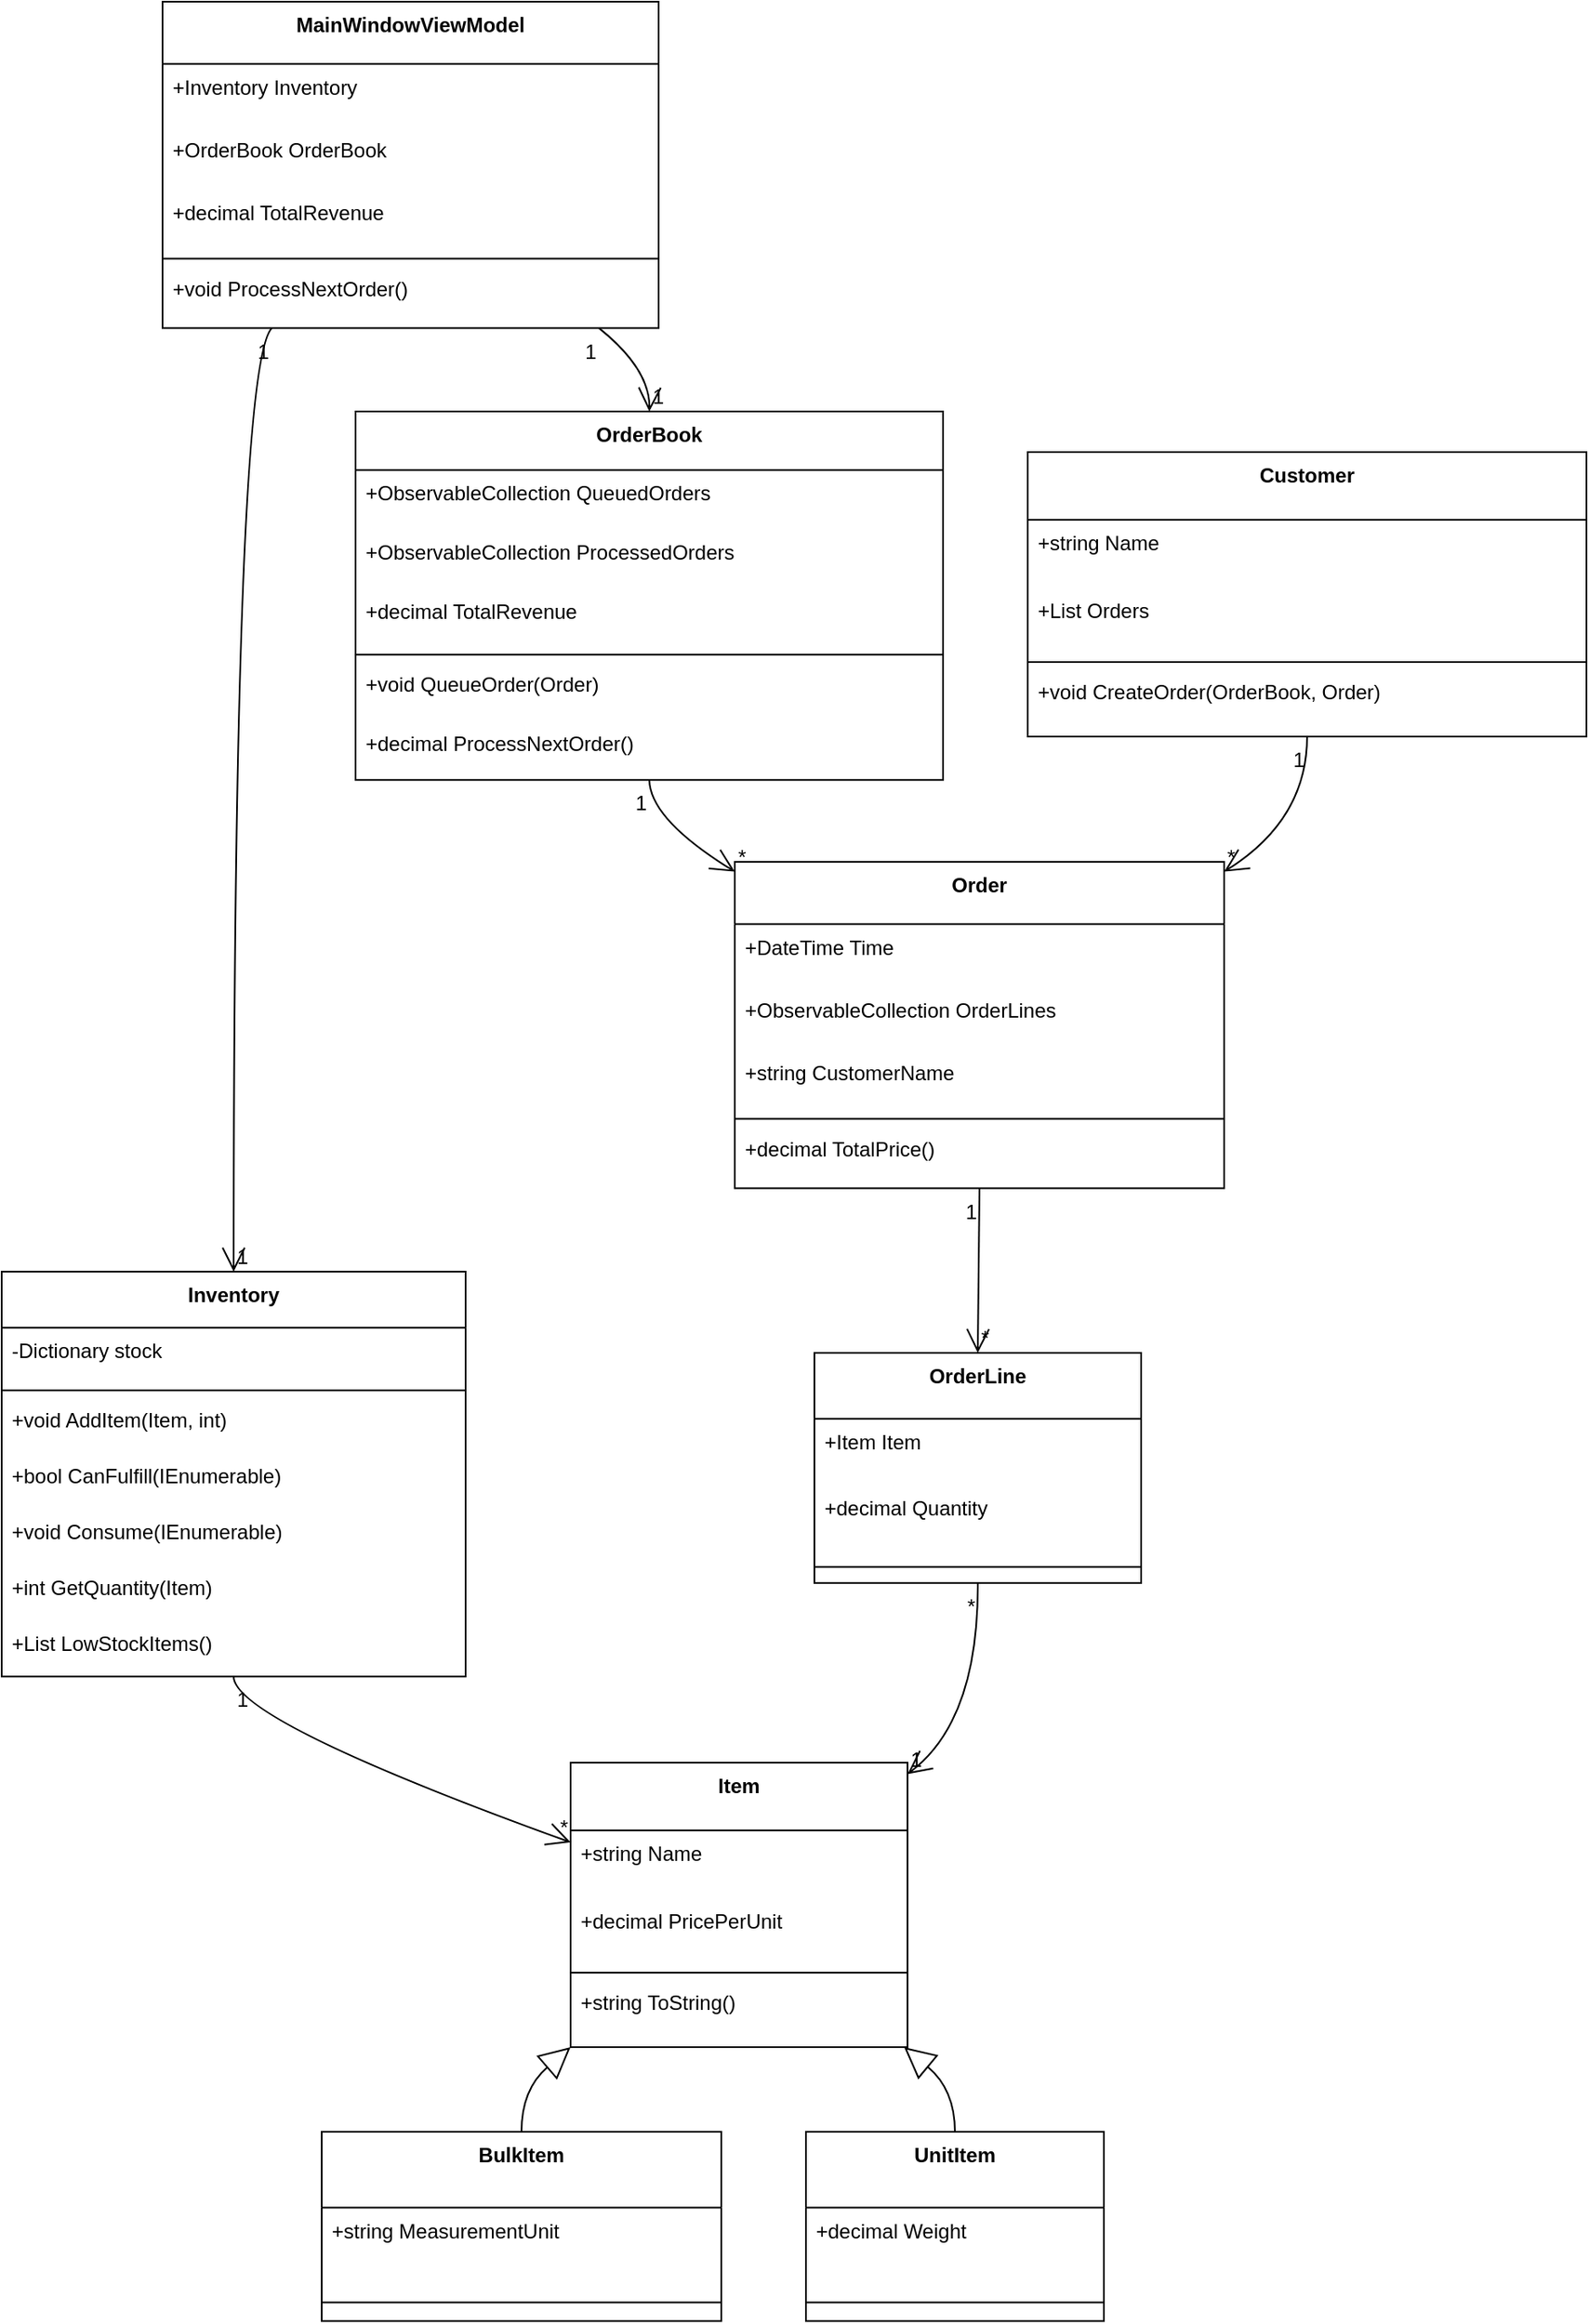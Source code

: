 <mxfile version="28.2.7">
  <diagram name="Side-1" id="l-Whsr1jBXI9UlGYqbKQ">
    <mxGraphModel dx="1829" dy="1785" grid="1" gridSize="10" guides="1" tooltips="1" connect="1" arrows="1" fold="1" page="1" pageScale="1" pageWidth="827" pageHeight="1169" math="0" shadow="0">
      <root>
        <mxCell id="0" />
        <mxCell id="1" parent="0" />
        <mxCell id="POveywKqXQOCWZLjj1YH-1" value="Item" style="swimlane;fontStyle=1;align=center;verticalAlign=top;childLayout=stackLayout;horizontal=1;startSize=40;horizontalStack=0;resizeParent=1;resizeParentMax=0;resizeLast=0;collapsible=0;marginBottom=0;" vertex="1" parent="1">
          <mxGeometry x="356" y="1060" width="199" height="168" as="geometry" />
        </mxCell>
        <mxCell id="POveywKqXQOCWZLjj1YH-2" value="+string Name" style="text;strokeColor=none;fillColor=none;align=left;verticalAlign=top;spacingLeft=4;spacingRight=4;overflow=hidden;rotatable=0;points=[[0,0.5],[1,0.5]];portConstraint=eastwest;" vertex="1" parent="POveywKqXQOCWZLjj1YH-1">
          <mxGeometry y="40" width="199" height="40" as="geometry" />
        </mxCell>
        <mxCell id="POveywKqXQOCWZLjj1YH-3" value="+decimal PricePerUnit" style="text;strokeColor=none;fillColor=none;align=left;verticalAlign=top;spacingLeft=4;spacingRight=4;overflow=hidden;rotatable=0;points=[[0,0.5],[1,0.5]];portConstraint=eastwest;" vertex="1" parent="POveywKqXQOCWZLjj1YH-1">
          <mxGeometry y="80" width="199" height="40" as="geometry" />
        </mxCell>
        <mxCell id="POveywKqXQOCWZLjj1YH-4" style="line;strokeWidth=1;fillColor=none;align=left;verticalAlign=middle;spacingTop=-1;spacingLeft=3;spacingRight=3;rotatable=0;labelPosition=right;points=[];portConstraint=eastwest;strokeColor=inherit;" vertex="1" parent="POveywKqXQOCWZLjj1YH-1">
          <mxGeometry y="120" width="199" height="8" as="geometry" />
        </mxCell>
        <mxCell id="POveywKqXQOCWZLjj1YH-5" value="+string ToString()" style="text;strokeColor=none;fillColor=none;align=left;verticalAlign=top;spacingLeft=4;spacingRight=4;overflow=hidden;rotatable=0;points=[[0,0.5],[1,0.5]];portConstraint=eastwest;" vertex="1" parent="POveywKqXQOCWZLjj1YH-1">
          <mxGeometry y="128" width="199" height="40" as="geometry" />
        </mxCell>
        <mxCell id="POveywKqXQOCWZLjj1YH-6" value="BulkItem" style="swimlane;fontStyle=1;align=center;verticalAlign=top;childLayout=stackLayout;horizontal=1;startSize=44.8;horizontalStack=0;resizeParent=1;resizeParentMax=0;resizeLast=0;collapsible=0;marginBottom=0;" vertex="1" parent="1">
          <mxGeometry x="209" y="1278" width="236" height="111.8" as="geometry" />
        </mxCell>
        <mxCell id="POveywKqXQOCWZLjj1YH-7" value="+string MeasurementUnit" style="text;strokeColor=none;fillColor=none;align=left;verticalAlign=top;spacingLeft=4;spacingRight=4;overflow=hidden;rotatable=0;points=[[0,0.5],[1,0.5]];portConstraint=eastwest;" vertex="1" parent="POveywKqXQOCWZLjj1YH-6">
          <mxGeometry y="44.8" width="236" height="45" as="geometry" />
        </mxCell>
        <mxCell id="POveywKqXQOCWZLjj1YH-8" style="line;strokeWidth=1;fillColor=none;align=left;verticalAlign=middle;spacingTop=-1;spacingLeft=3;spacingRight=3;rotatable=0;labelPosition=right;points=[];portConstraint=eastwest;strokeColor=inherit;" vertex="1" parent="POveywKqXQOCWZLjj1YH-6">
          <mxGeometry y="89.8" width="236" height="22" as="geometry" />
        </mxCell>
        <mxCell id="POveywKqXQOCWZLjj1YH-9" value="UnitItem" style="swimlane;fontStyle=1;align=center;verticalAlign=top;childLayout=stackLayout;horizontal=1;startSize=44.8;horizontalStack=0;resizeParent=1;resizeParentMax=0;resizeLast=0;collapsible=0;marginBottom=0;" vertex="1" parent="1">
          <mxGeometry x="495" y="1278" width="176" height="111.8" as="geometry" />
        </mxCell>
        <mxCell id="POveywKqXQOCWZLjj1YH-10" value="+decimal Weight" style="text;strokeColor=none;fillColor=none;align=left;verticalAlign=top;spacingLeft=4;spacingRight=4;overflow=hidden;rotatable=0;points=[[0,0.5],[1,0.5]];portConstraint=eastwest;" vertex="1" parent="POveywKqXQOCWZLjj1YH-9">
          <mxGeometry y="44.8" width="176" height="45" as="geometry" />
        </mxCell>
        <mxCell id="POveywKqXQOCWZLjj1YH-11" style="line;strokeWidth=1;fillColor=none;align=left;verticalAlign=middle;spacingTop=-1;spacingLeft=3;spacingRight=3;rotatable=0;labelPosition=right;points=[];portConstraint=eastwest;strokeColor=inherit;" vertex="1" parent="POveywKqXQOCWZLjj1YH-9">
          <mxGeometry y="89.8" width="176" height="22" as="geometry" />
        </mxCell>
        <mxCell id="POveywKqXQOCWZLjj1YH-12" value="Inventory" style="swimlane;fontStyle=1;align=center;verticalAlign=top;childLayout=stackLayout;horizontal=1;startSize=33.143;horizontalStack=0;resizeParent=1;resizeParentMax=0;resizeLast=0;collapsible=0;marginBottom=0;" vertex="1" parent="1">
          <mxGeometry x="20" y="770" width="274" height="239.143" as="geometry" />
        </mxCell>
        <mxCell id="POveywKqXQOCWZLjj1YH-13" value="-Dictionary stock" style="text;strokeColor=none;fillColor=none;align=left;verticalAlign=top;spacingLeft=4;spacingRight=4;overflow=hidden;rotatable=0;points=[[0,0.5],[1,0.5]];portConstraint=eastwest;" vertex="1" parent="POveywKqXQOCWZLjj1YH-12">
          <mxGeometry y="33.143" width="274" height="33" as="geometry" />
        </mxCell>
        <mxCell id="POveywKqXQOCWZLjj1YH-14" style="line;strokeWidth=1;fillColor=none;align=left;verticalAlign=middle;spacingTop=-1;spacingLeft=3;spacingRight=3;rotatable=0;labelPosition=right;points=[];portConstraint=eastwest;strokeColor=inherit;" vertex="1" parent="POveywKqXQOCWZLjj1YH-12">
          <mxGeometry y="66.143" width="274" height="8" as="geometry" />
        </mxCell>
        <mxCell id="POveywKqXQOCWZLjj1YH-15" value="+void AddItem(Item, int)" style="text;strokeColor=none;fillColor=none;align=left;verticalAlign=top;spacingLeft=4;spacingRight=4;overflow=hidden;rotatable=0;points=[[0,0.5],[1,0.5]];portConstraint=eastwest;" vertex="1" parent="POveywKqXQOCWZLjj1YH-12">
          <mxGeometry y="74.143" width="274" height="33" as="geometry" />
        </mxCell>
        <mxCell id="POveywKqXQOCWZLjj1YH-16" value="+bool CanFulfill(IEnumerable)" style="text;strokeColor=none;fillColor=none;align=left;verticalAlign=top;spacingLeft=4;spacingRight=4;overflow=hidden;rotatable=0;points=[[0,0.5],[1,0.5]];portConstraint=eastwest;" vertex="1" parent="POveywKqXQOCWZLjj1YH-12">
          <mxGeometry y="107.143" width="274" height="33" as="geometry" />
        </mxCell>
        <mxCell id="POveywKqXQOCWZLjj1YH-17" value="+void Consume(IEnumerable)" style="text;strokeColor=none;fillColor=none;align=left;verticalAlign=top;spacingLeft=4;spacingRight=4;overflow=hidden;rotatable=0;points=[[0,0.5],[1,0.5]];portConstraint=eastwest;" vertex="1" parent="POveywKqXQOCWZLjj1YH-12">
          <mxGeometry y="140.143" width="274" height="33" as="geometry" />
        </mxCell>
        <mxCell id="POveywKqXQOCWZLjj1YH-18" value="+int GetQuantity(Item)" style="text;strokeColor=none;fillColor=none;align=left;verticalAlign=top;spacingLeft=4;spacingRight=4;overflow=hidden;rotatable=0;points=[[0,0.5],[1,0.5]];portConstraint=eastwest;" vertex="1" parent="POveywKqXQOCWZLjj1YH-12">
          <mxGeometry y="173.143" width="274" height="33" as="geometry" />
        </mxCell>
        <mxCell id="POveywKqXQOCWZLjj1YH-19" value="+List LowStockItems()" style="text;strokeColor=none;fillColor=none;align=left;verticalAlign=top;spacingLeft=4;spacingRight=4;overflow=hidden;rotatable=0;points=[[0,0.5],[1,0.5]];portConstraint=eastwest;" vertex="1" parent="POveywKqXQOCWZLjj1YH-12">
          <mxGeometry y="206.143" width="274" height="33" as="geometry" />
        </mxCell>
        <mxCell id="POveywKqXQOCWZLjj1YH-20" value="OrderLine" style="swimlane;fontStyle=1;align=center;verticalAlign=top;childLayout=stackLayout;horizontal=1;startSize=38.857;horizontalStack=0;resizeParent=1;resizeParentMax=0;resizeLast=0;collapsible=0;marginBottom=0;" vertex="1" parent="1">
          <mxGeometry x="500" y="818" width="193" height="135.857" as="geometry" />
        </mxCell>
        <mxCell id="POveywKqXQOCWZLjj1YH-21" value="+Item Item" style="text;strokeColor=none;fillColor=none;align=left;verticalAlign=top;spacingLeft=4;spacingRight=4;overflow=hidden;rotatable=0;points=[[0,0.5],[1,0.5]];portConstraint=eastwest;" vertex="1" parent="POveywKqXQOCWZLjj1YH-20">
          <mxGeometry y="38.857" width="193" height="39" as="geometry" />
        </mxCell>
        <mxCell id="POveywKqXQOCWZLjj1YH-22" value="+decimal Quantity" style="text;strokeColor=none;fillColor=none;align=left;verticalAlign=top;spacingLeft=4;spacingRight=4;overflow=hidden;rotatable=0;points=[[0,0.5],[1,0.5]];portConstraint=eastwest;" vertex="1" parent="POveywKqXQOCWZLjj1YH-20">
          <mxGeometry y="77.857" width="193" height="39" as="geometry" />
        </mxCell>
        <mxCell id="POveywKqXQOCWZLjj1YH-23" style="line;strokeWidth=1;fillColor=none;align=left;verticalAlign=middle;spacingTop=-1;spacingLeft=3;spacingRight=3;rotatable=0;labelPosition=right;points=[];portConstraint=eastwest;strokeColor=inherit;" vertex="1" parent="POveywKqXQOCWZLjj1YH-20">
          <mxGeometry y="116.857" width="193" height="19" as="geometry" />
        </mxCell>
        <mxCell id="POveywKqXQOCWZLjj1YH-24" value="Order" style="swimlane;fontStyle=1;align=center;verticalAlign=top;childLayout=stackLayout;horizontal=1;startSize=36.8;horizontalStack=0;resizeParent=1;resizeParentMax=0;resizeLast=0;collapsible=0;marginBottom=0;" vertex="1" parent="1">
          <mxGeometry x="453" y="528" width="289" height="192.8" as="geometry" />
        </mxCell>
        <mxCell id="POveywKqXQOCWZLjj1YH-25" value="+DateTime Time" style="text;strokeColor=none;fillColor=none;align=left;verticalAlign=top;spacingLeft=4;spacingRight=4;overflow=hidden;rotatable=0;points=[[0,0.5],[1,0.5]];portConstraint=eastwest;" vertex="1" parent="POveywKqXQOCWZLjj1YH-24">
          <mxGeometry y="36.8" width="289" height="37" as="geometry" />
        </mxCell>
        <mxCell id="POveywKqXQOCWZLjj1YH-26" value="+ObservableCollection OrderLines" style="text;strokeColor=none;fillColor=none;align=left;verticalAlign=top;spacingLeft=4;spacingRight=4;overflow=hidden;rotatable=0;points=[[0,0.5],[1,0.5]];portConstraint=eastwest;" vertex="1" parent="POveywKqXQOCWZLjj1YH-24">
          <mxGeometry y="73.8" width="289" height="37" as="geometry" />
        </mxCell>
        <mxCell id="POveywKqXQOCWZLjj1YH-27" value="+string CustomerName" style="text;strokeColor=none;fillColor=none;align=left;verticalAlign=top;spacingLeft=4;spacingRight=4;overflow=hidden;rotatable=0;points=[[0,0.5],[1,0.5]];portConstraint=eastwest;" vertex="1" parent="POveywKqXQOCWZLjj1YH-24">
          <mxGeometry y="110.8" width="289" height="37" as="geometry" />
        </mxCell>
        <mxCell id="POveywKqXQOCWZLjj1YH-28" style="line;strokeWidth=1;fillColor=none;align=left;verticalAlign=middle;spacingTop=-1;spacingLeft=3;spacingRight=3;rotatable=0;labelPosition=right;points=[];portConstraint=eastwest;strokeColor=inherit;" vertex="1" parent="POveywKqXQOCWZLjj1YH-24">
          <mxGeometry y="147.8" width="289" height="8" as="geometry" />
        </mxCell>
        <mxCell id="POveywKqXQOCWZLjj1YH-29" value="+decimal TotalPrice()" style="text;strokeColor=none;fillColor=none;align=left;verticalAlign=top;spacingLeft=4;spacingRight=4;overflow=hidden;rotatable=0;points=[[0,0.5],[1,0.5]];portConstraint=eastwest;" vertex="1" parent="POveywKqXQOCWZLjj1YH-24">
          <mxGeometry y="155.8" width="289" height="37" as="geometry" />
        </mxCell>
        <mxCell id="POveywKqXQOCWZLjj1YH-30" value="OrderBook" style="swimlane;fontStyle=1;align=center;verticalAlign=top;childLayout=stackLayout;horizontal=1;startSize=34.667;horizontalStack=0;resizeParent=1;resizeParentMax=0;resizeLast=0;collapsible=0;marginBottom=0;" vertex="1" parent="1">
          <mxGeometry x="229" y="262" width="347" height="217.667" as="geometry" />
        </mxCell>
        <mxCell id="POveywKqXQOCWZLjj1YH-31" value="+ObservableCollection QueuedOrders" style="text;strokeColor=none;fillColor=none;align=left;verticalAlign=top;spacingLeft=4;spacingRight=4;overflow=hidden;rotatable=0;points=[[0,0.5],[1,0.5]];portConstraint=eastwest;" vertex="1" parent="POveywKqXQOCWZLjj1YH-30">
          <mxGeometry y="34.667" width="347" height="35" as="geometry" />
        </mxCell>
        <mxCell id="POveywKqXQOCWZLjj1YH-32" value="+ObservableCollection ProcessedOrders" style="text;strokeColor=none;fillColor=none;align=left;verticalAlign=top;spacingLeft=4;spacingRight=4;overflow=hidden;rotatable=0;points=[[0,0.5],[1,0.5]];portConstraint=eastwest;" vertex="1" parent="POveywKqXQOCWZLjj1YH-30">
          <mxGeometry y="69.667" width="347" height="35" as="geometry" />
        </mxCell>
        <mxCell id="POveywKqXQOCWZLjj1YH-33" value="+decimal TotalRevenue" style="text;strokeColor=none;fillColor=none;align=left;verticalAlign=top;spacingLeft=4;spacingRight=4;overflow=hidden;rotatable=0;points=[[0,0.5],[1,0.5]];portConstraint=eastwest;" vertex="1" parent="POveywKqXQOCWZLjj1YH-30">
          <mxGeometry y="104.667" width="347" height="35" as="geometry" />
        </mxCell>
        <mxCell id="POveywKqXQOCWZLjj1YH-34" style="line;strokeWidth=1;fillColor=none;align=left;verticalAlign=middle;spacingTop=-1;spacingLeft=3;spacingRight=3;rotatable=0;labelPosition=right;points=[];portConstraint=eastwest;strokeColor=inherit;" vertex="1" parent="POveywKqXQOCWZLjj1YH-30">
          <mxGeometry y="139.667" width="347" height="8" as="geometry" />
        </mxCell>
        <mxCell id="POveywKqXQOCWZLjj1YH-35" value="+void QueueOrder(Order)" style="text;strokeColor=none;fillColor=none;align=left;verticalAlign=top;spacingLeft=4;spacingRight=4;overflow=hidden;rotatable=0;points=[[0,0.5],[1,0.5]];portConstraint=eastwest;" vertex="1" parent="POveywKqXQOCWZLjj1YH-30">
          <mxGeometry y="147.667" width="347" height="35" as="geometry" />
        </mxCell>
        <mxCell id="POveywKqXQOCWZLjj1YH-36" value="+decimal ProcessNextOrder()" style="text;strokeColor=none;fillColor=none;align=left;verticalAlign=top;spacingLeft=4;spacingRight=4;overflow=hidden;rotatable=0;points=[[0,0.5],[1,0.5]];portConstraint=eastwest;" vertex="1" parent="POveywKqXQOCWZLjj1YH-30">
          <mxGeometry y="182.667" width="347" height="35" as="geometry" />
        </mxCell>
        <mxCell id="POveywKqXQOCWZLjj1YH-37" value="Customer" style="swimlane;fontStyle=1;align=center;verticalAlign=top;childLayout=stackLayout;horizontal=1;startSize=40;horizontalStack=0;resizeParent=1;resizeParentMax=0;resizeLast=0;collapsible=0;marginBottom=0;" vertex="1" parent="1">
          <mxGeometry x="626" y="286" width="330" height="168" as="geometry" />
        </mxCell>
        <mxCell id="POveywKqXQOCWZLjj1YH-38" value="+string Name" style="text;strokeColor=none;fillColor=none;align=left;verticalAlign=top;spacingLeft=4;spacingRight=4;overflow=hidden;rotatable=0;points=[[0,0.5],[1,0.5]];portConstraint=eastwest;" vertex="1" parent="POveywKqXQOCWZLjj1YH-37">
          <mxGeometry y="40" width="330" height="40" as="geometry" />
        </mxCell>
        <mxCell id="POveywKqXQOCWZLjj1YH-39" value="+List Orders" style="text;strokeColor=none;fillColor=none;align=left;verticalAlign=top;spacingLeft=4;spacingRight=4;overflow=hidden;rotatable=0;points=[[0,0.5],[1,0.5]];portConstraint=eastwest;" vertex="1" parent="POveywKqXQOCWZLjj1YH-37">
          <mxGeometry y="80" width="330" height="40" as="geometry" />
        </mxCell>
        <mxCell id="POveywKqXQOCWZLjj1YH-40" style="line;strokeWidth=1;fillColor=none;align=left;verticalAlign=middle;spacingTop=-1;spacingLeft=3;spacingRight=3;rotatable=0;labelPosition=right;points=[];portConstraint=eastwest;strokeColor=inherit;" vertex="1" parent="POveywKqXQOCWZLjj1YH-37">
          <mxGeometry y="120" width="330" height="8" as="geometry" />
        </mxCell>
        <mxCell id="POveywKqXQOCWZLjj1YH-41" value="+void CreateOrder(OrderBook, Order)" style="text;strokeColor=none;fillColor=none;align=left;verticalAlign=top;spacingLeft=4;spacingRight=4;overflow=hidden;rotatable=0;points=[[0,0.5],[1,0.5]];portConstraint=eastwest;" vertex="1" parent="POveywKqXQOCWZLjj1YH-37">
          <mxGeometry y="128" width="330" height="40" as="geometry" />
        </mxCell>
        <mxCell id="POveywKqXQOCWZLjj1YH-42" value="MainWindowViewModel" style="swimlane;fontStyle=1;align=center;verticalAlign=top;childLayout=stackLayout;horizontal=1;startSize=36.8;horizontalStack=0;resizeParent=1;resizeParentMax=0;resizeLast=0;collapsible=0;marginBottom=0;" vertex="1" parent="1">
          <mxGeometry x="115" y="20" width="293" height="192.8" as="geometry" />
        </mxCell>
        <mxCell id="POveywKqXQOCWZLjj1YH-43" value="+Inventory Inventory" style="text;strokeColor=none;fillColor=none;align=left;verticalAlign=top;spacingLeft=4;spacingRight=4;overflow=hidden;rotatable=0;points=[[0,0.5],[1,0.5]];portConstraint=eastwest;" vertex="1" parent="POveywKqXQOCWZLjj1YH-42">
          <mxGeometry y="36.8" width="293" height="37" as="geometry" />
        </mxCell>
        <mxCell id="POveywKqXQOCWZLjj1YH-44" value="+OrderBook OrderBook" style="text;strokeColor=none;fillColor=none;align=left;verticalAlign=top;spacingLeft=4;spacingRight=4;overflow=hidden;rotatable=0;points=[[0,0.5],[1,0.5]];portConstraint=eastwest;" vertex="1" parent="POveywKqXQOCWZLjj1YH-42">
          <mxGeometry y="73.8" width="293" height="37" as="geometry" />
        </mxCell>
        <mxCell id="POveywKqXQOCWZLjj1YH-45" value="+decimal TotalRevenue" style="text;strokeColor=none;fillColor=none;align=left;verticalAlign=top;spacingLeft=4;spacingRight=4;overflow=hidden;rotatable=0;points=[[0,0.5],[1,0.5]];portConstraint=eastwest;" vertex="1" parent="POveywKqXQOCWZLjj1YH-42">
          <mxGeometry y="110.8" width="293" height="37" as="geometry" />
        </mxCell>
        <mxCell id="POveywKqXQOCWZLjj1YH-46" style="line;strokeWidth=1;fillColor=none;align=left;verticalAlign=middle;spacingTop=-1;spacingLeft=3;spacingRight=3;rotatable=0;labelPosition=right;points=[];portConstraint=eastwest;strokeColor=inherit;" vertex="1" parent="POveywKqXQOCWZLjj1YH-42">
          <mxGeometry y="147.8" width="293" height="8" as="geometry" />
        </mxCell>
        <mxCell id="POveywKqXQOCWZLjj1YH-47" value="+void ProcessNextOrder()" style="text;strokeColor=none;fillColor=none;align=left;verticalAlign=top;spacingLeft=4;spacingRight=4;overflow=hidden;rotatable=0;points=[[0,0.5],[1,0.5]];portConstraint=eastwest;" vertex="1" parent="POveywKqXQOCWZLjj1YH-42">
          <mxGeometry y="155.8" width="293" height="37" as="geometry" />
        </mxCell>
        <mxCell id="POveywKqXQOCWZLjj1YH-48" value="" style="curved=1;startArrow=block;startSize=16;startFill=0;endArrow=none;exitX=0;exitY=1;entryX=0.5;entryY=0;rounded=0;" edge="1" parent="1" source="POveywKqXQOCWZLjj1YH-1" target="POveywKqXQOCWZLjj1YH-6">
          <mxGeometry relative="1" as="geometry">
            <Array as="points">
              <mxPoint x="327" y="1253" />
            </Array>
          </mxGeometry>
        </mxCell>
        <mxCell id="POveywKqXQOCWZLjj1YH-49" value="" style="curved=1;startArrow=block;startSize=16;startFill=0;endArrow=none;exitX=0.99;exitY=1;entryX=0.5;entryY=0;rounded=0;" edge="1" parent="1" source="POveywKqXQOCWZLjj1YH-1" target="POveywKqXQOCWZLjj1YH-9">
          <mxGeometry relative="1" as="geometry">
            <Array as="points">
              <mxPoint x="583" y="1253" />
            </Array>
          </mxGeometry>
        </mxCell>
        <mxCell id="POveywKqXQOCWZLjj1YH-50" value="" style="curved=1;startArrow=none;endArrow=open;endSize=12;exitX=0.5;exitY=1;entryX=0;entryY=0.28;rounded=0;" edge="1" parent="1" source="POveywKqXQOCWZLjj1YH-12" target="POveywKqXQOCWZLjj1YH-1">
          <mxGeometry relative="1" as="geometry">
            <Array as="points">
              <mxPoint x="157" y="1035" />
            </Array>
          </mxGeometry>
        </mxCell>
        <mxCell id="POveywKqXQOCWZLjj1YH-51" value="1" style="edgeLabel;resizable=0;labelBackgroundColor=none;fontSize=12;align=left;verticalAlign=top;" vertex="1" parent="POveywKqXQOCWZLjj1YH-50">
          <mxGeometry x="-1" relative="1" as="geometry" />
        </mxCell>
        <mxCell id="POveywKqXQOCWZLjj1YH-52" value="*" style="edgeLabel;resizable=0;labelBackgroundColor=none;fontSize=12;align=right;verticalAlign=bottom;" vertex="1" parent="POveywKqXQOCWZLjj1YH-50">
          <mxGeometry x="1" relative="1" as="geometry" />
        </mxCell>
        <mxCell id="POveywKqXQOCWZLjj1YH-53" value="" style="curved=1;startArrow=none;endArrow=open;endSize=12;exitX=0.5;exitY=1;entryX=0.5;entryY=0;rounded=0;" edge="1" parent="1" source="POveywKqXQOCWZLjj1YH-24" target="POveywKqXQOCWZLjj1YH-20">
          <mxGeometry relative="1" as="geometry">
            <Array as="points" />
          </mxGeometry>
        </mxCell>
        <mxCell id="POveywKqXQOCWZLjj1YH-54" value="1" style="edgeLabel;resizable=0;labelBackgroundColor=none;fontSize=12;align=right;verticalAlign=top;" vertex="1" parent="POveywKqXQOCWZLjj1YH-53">
          <mxGeometry x="-1" relative="1" as="geometry" />
        </mxCell>
        <mxCell id="POveywKqXQOCWZLjj1YH-55" value="*" style="edgeLabel;resizable=0;labelBackgroundColor=none;fontSize=12;align=left;verticalAlign=bottom;" vertex="1" parent="POveywKqXQOCWZLjj1YH-53">
          <mxGeometry x="1" relative="1" as="geometry" />
        </mxCell>
        <mxCell id="POveywKqXQOCWZLjj1YH-56" value="" style="curved=1;startArrow=none;endArrow=open;endSize=12;exitX=0.5;exitY=1;entryX=1;entryY=0.04;rounded=0;" edge="1" parent="1" source="POveywKqXQOCWZLjj1YH-20" target="POveywKqXQOCWZLjj1YH-1">
          <mxGeometry relative="1" as="geometry">
            <Array as="points">
              <mxPoint x="597" y="1035" />
            </Array>
          </mxGeometry>
        </mxCell>
        <mxCell id="POveywKqXQOCWZLjj1YH-57" value="*" style="edgeLabel;resizable=0;labelBackgroundColor=none;fontSize=12;align=right;verticalAlign=top;" vertex="1" parent="POveywKqXQOCWZLjj1YH-56">
          <mxGeometry x="-1" relative="1" as="geometry" />
        </mxCell>
        <mxCell id="POveywKqXQOCWZLjj1YH-58" value="1" style="edgeLabel;resizable=0;labelBackgroundColor=none;fontSize=12;align=left;verticalAlign=bottom;" vertex="1" parent="POveywKqXQOCWZLjj1YH-56">
          <mxGeometry x="1" relative="1" as="geometry" />
        </mxCell>
        <mxCell id="POveywKqXQOCWZLjj1YH-59" value="" style="curved=1;startArrow=none;endArrow=open;endSize=12;exitX=0.5;exitY=1;entryX=0;entryY=0.03;rounded=0;" edge="1" parent="1" source="POveywKqXQOCWZLjj1YH-30" target="POveywKqXQOCWZLjj1YH-24">
          <mxGeometry relative="1" as="geometry">
            <Array as="points">
              <mxPoint x="403" y="503" />
            </Array>
          </mxGeometry>
        </mxCell>
        <mxCell id="POveywKqXQOCWZLjj1YH-60" value="1" style="edgeLabel;resizable=0;labelBackgroundColor=none;fontSize=12;align=right;verticalAlign=top;" vertex="1" parent="POveywKqXQOCWZLjj1YH-59">
          <mxGeometry x="-1" relative="1" as="geometry" />
        </mxCell>
        <mxCell id="POveywKqXQOCWZLjj1YH-61" value="*" style="edgeLabel;resizable=0;labelBackgroundColor=none;fontSize=12;align=left;verticalAlign=bottom;" vertex="1" parent="POveywKqXQOCWZLjj1YH-59">
          <mxGeometry x="1" relative="1" as="geometry" />
        </mxCell>
        <mxCell id="POveywKqXQOCWZLjj1YH-62" value="" style="curved=1;startArrow=none;endArrow=open;endSize=12;exitX=0.5;exitY=1;entryX=1;entryY=0.03;rounded=0;" edge="1" parent="1" source="POveywKqXQOCWZLjj1YH-37" target="POveywKqXQOCWZLjj1YH-24">
          <mxGeometry relative="1" as="geometry">
            <Array as="points">
              <mxPoint x="791" y="503" />
            </Array>
          </mxGeometry>
        </mxCell>
        <mxCell id="POveywKqXQOCWZLjj1YH-63" value="1" style="edgeLabel;resizable=0;labelBackgroundColor=none;fontSize=12;align=right;verticalAlign=top;" vertex="1" parent="POveywKqXQOCWZLjj1YH-62">
          <mxGeometry x="-1" relative="1" as="geometry" />
        </mxCell>
        <mxCell id="POveywKqXQOCWZLjj1YH-64" value="*" style="edgeLabel;resizable=0;labelBackgroundColor=none;fontSize=12;align=left;verticalAlign=bottom;" vertex="1" parent="POveywKqXQOCWZLjj1YH-62">
          <mxGeometry x="1" relative="1" as="geometry" />
        </mxCell>
        <mxCell id="POveywKqXQOCWZLjj1YH-65" value="" style="curved=1;startArrow=none;endArrow=open;endSize=12;exitX=0.88;exitY=1;entryX=0.5;entryY=0;rounded=0;" edge="1" parent="1" source="POveywKqXQOCWZLjj1YH-42" target="POveywKqXQOCWZLjj1YH-30">
          <mxGeometry relative="1" as="geometry">
            <Array as="points">
              <mxPoint x="403" y="237" />
            </Array>
          </mxGeometry>
        </mxCell>
        <mxCell id="POveywKqXQOCWZLjj1YH-66" value="1" style="edgeLabel;resizable=0;labelBackgroundColor=none;fontSize=12;align=right;verticalAlign=top;" vertex="1" parent="POveywKqXQOCWZLjj1YH-65">
          <mxGeometry x="-1" relative="1" as="geometry" />
        </mxCell>
        <mxCell id="POveywKqXQOCWZLjj1YH-67" value="1" style="edgeLabel;resizable=0;labelBackgroundColor=none;fontSize=12;align=left;verticalAlign=bottom;" vertex="1" parent="POveywKqXQOCWZLjj1YH-65">
          <mxGeometry x="1" relative="1" as="geometry" />
        </mxCell>
        <mxCell id="POveywKqXQOCWZLjj1YH-68" value="" style="curved=1;startArrow=none;endArrow=open;endSize=12;exitX=0.22;exitY=1;entryX=0.5;entryY=0;rounded=0;" edge="1" parent="1" source="POveywKqXQOCWZLjj1YH-42" target="POveywKqXQOCWZLjj1YH-12">
          <mxGeometry relative="1" as="geometry">
            <Array as="points">
              <mxPoint x="157" y="237" />
            </Array>
          </mxGeometry>
        </mxCell>
        <mxCell id="POveywKqXQOCWZLjj1YH-69" value="1" style="edgeLabel;resizable=0;labelBackgroundColor=none;fontSize=12;align=right;verticalAlign=top;" vertex="1" parent="POveywKqXQOCWZLjj1YH-68">
          <mxGeometry x="-1" relative="1" as="geometry" />
        </mxCell>
        <mxCell id="POveywKqXQOCWZLjj1YH-70" value="1" style="edgeLabel;resizable=0;labelBackgroundColor=none;fontSize=12;align=left;verticalAlign=bottom;" vertex="1" parent="POveywKqXQOCWZLjj1YH-68">
          <mxGeometry x="1" relative="1" as="geometry" />
        </mxCell>
      </root>
    </mxGraphModel>
  </diagram>
</mxfile>
